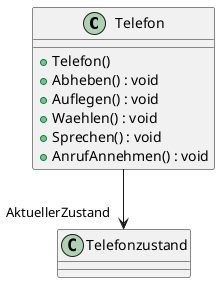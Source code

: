 @startuml
class Telefon {
    + Telefon()
    + Abheben() : void
    + Auflegen() : void
    + Waehlen() : void
    + Sprechen() : void
    + AnrufAnnehmen() : void
}
Telefon --> "AktuellerZustand" Telefonzustand
@enduml
